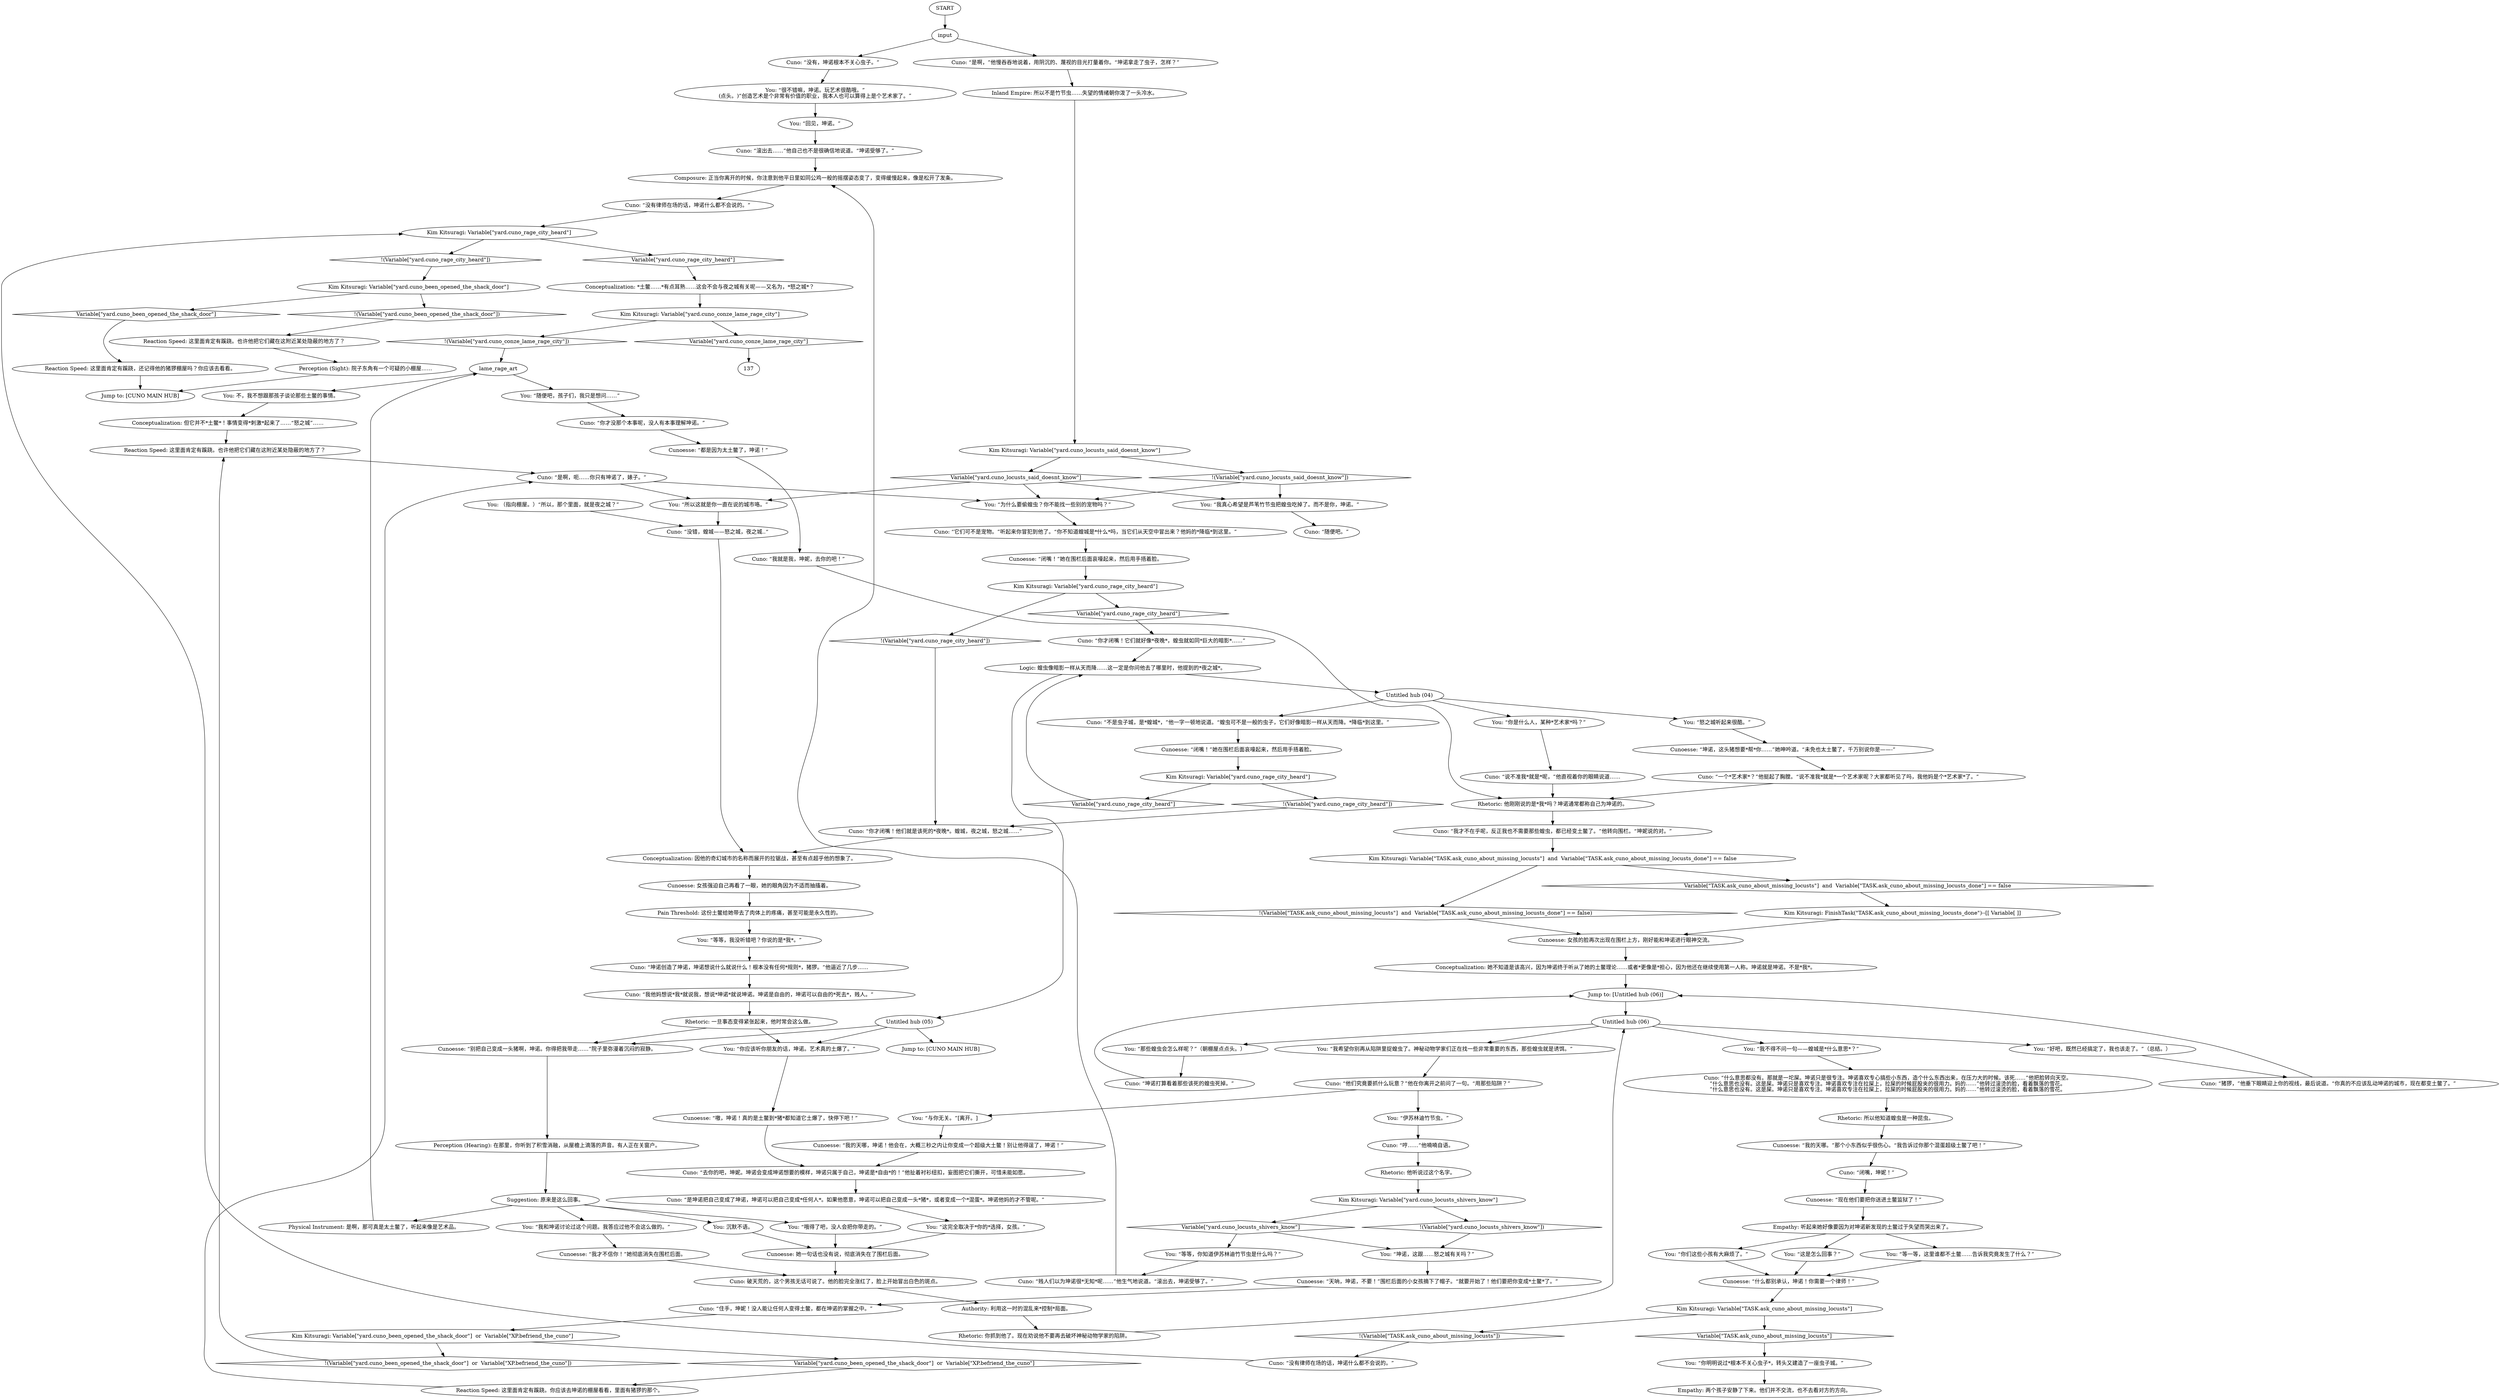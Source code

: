 # YARD / CUNO LOCUSTS
# Cuno's City of Locusts related content.
#* Futile.
#* I've been to shack and clicked on it.
# ==================================================
digraph G {
	  0 [label="START"];
	  1 [label="input"];
	  2 [label="Inland Empire: 所以不是竹节虫……失望的情绪朝你泼了一头冷水。"];
	  3 [label="Kim Kitsuragi: Variable[\"yard.cuno_rage_city_heard\"]"];
	  4 [label="Variable[\"yard.cuno_rage_city_heard\"]", shape=diamond];
	  5 [label="!(Variable[\"yard.cuno_rage_city_heard\"])", shape=diamond];
	  6 [label="Cuno: “没错，蝗城——怒之城，夜之城..“"];
	  7 [label="You: “你是什么人，某种*艺术家*吗？”"];
	  8 [label="You: “哦得了吧，没人会把你带走的。”"];
	  9 [label="Untitled hub (06)"];
	  10 [label="Cuno: “什么意思都没有。那就是一坨屎。坤诺只是很专注。坤诺喜欢专心搞些小东西，造个什么东西出来，在压力大的时候。该死……”他把脸转向天空。\n“什么意思也没有。这是屎。坤诺只是喜欢专注。坤诺喜欢专注在拉屎上，拉屎的时候屁股夹的很用力。妈的……”他转过滚烫的脸，看着飘落的雪花。\n“什么意思也没有。这是屎。坤诺只是喜欢专注。坤诺喜欢专注在拉屎上，拉屎的时候屁股夹的很用力。妈的……”他转过滚烫的脸，看着飘落的雪花。"];
	  11 [label="Cunoesse: “天呐，坤诺，不要！”围栏后面的小女孩摘下了帽子。“就要开始了！他们要把你变成*土鳖*了。”"];
	  12 [label="Rhetoric: 一旦事态变得紧张起来，他时常会这么做。"];
	  13 [label="Cunoesse: “我才不信你！”她彻底消失在围栏后面。"];
	  14 [label="Perception (Sight): 院子东角有一个可疑的小棚屋……"];
	  15 [label="You: “我真心希望是芦苇竹节虫把蝗虫吃掉了。而不是你，坤诺。”"];
	  16 [label="You: “那些蝗虫会怎么样呢？”（朝棚屋点点头。）"];
	  17 [label="You: “伊苏林迪竹节虫。”"];
	  18 [label="Rhetoric: 他听说过这个名字。"];
	  19 [label="Cunoesse: “什么都别承认，坤诺！你需要一个律师！”"];
	  20 [label="Kim Kitsuragi: Variable[\"yard.cuno_been_opened_the_shack_door\"]  or  Variable[\"XP.befriend_the_cuno\"]"];
	  21 [label="Variable[\"yard.cuno_been_opened_the_shack_door\"]  or  Variable[\"XP.befriend_the_cuno\"]", shape=diamond];
	  22 [label="!(Variable[\"yard.cuno_been_opened_the_shack_door\"]  or  Variable[\"XP.befriend_the_cuno\"])", shape=diamond];
	  23 [label="You: “我不得不问一句——蝗城是*什么意思*？”"];
	  24 [label="Cuno: “坤诺打算看着那些该死的蝗虫死掉。”"];
	  25 [label="You: “等等，你知道伊苏林迪竹节虫是什么吗？”"];
	  26 [label="Authority: 利用这一时的混乱来*控制*局面。"];
	  27 [label="Conceptualization: 但它并不*土鳖*！事情变得*刺激*起来了……“怒之城”……"];
	  28 [label="Rhetoric: 他刚刚说的是*我*吗？坤诺通常都称自己为坤诺的。"];
	  29 [label="Cuno: “你才没那个本事呢，没人有本事理解坤诺。”"];
	  30 [label="Composure: 正当你离开的时候，你注意到他平日里如同公鸡一般的摇摆姿态变了，变得缓慢起来，像是松开了发条。"];
	  31 [label="Kim Kitsuragi: Variable[\"TASK.ask_cuno_about_missing_locusts\"]  and  Variable[\"TASK.ask_cuno_about_missing_locusts_done\"] == false"];
	  32 [label="Variable[\"TASK.ask_cuno_about_missing_locusts\"]  and  Variable[\"TASK.ask_cuno_about_missing_locusts_done\"] == false", shape=diamond];
	  33 [label="!(Variable[\"TASK.ask_cuno_about_missing_locusts\"]  and  Variable[\"TASK.ask_cuno_about_missing_locusts_done\"] == false)", shape=diamond];
	  34 [label="Cunoesse: 女孩强迫自己再看了一眼，她的眼角因为不适而抽搐着。"];
	  35 [label="Cunoesse: 女孩的脸再次出现在围栏上方，刚好能和坤诺进行眼神交流。"];
	  36 [label="Empathy: 听起来她好像要因为对坤诺新发现的土鳖过于失望而哭出来了。"];
	  37 [label="You: “你们这些小孩有大麻烦了。”"];
	  38 [label="Reaction Speed: 这里面肯定有蹊跷。你应该去坤诺的棚屋看看，里面有猪猡的那个。"];
	  39 [label="Cuno: “它们可不是宠物。”听起来你冒犯到他了。“你不知道蝗城是*什么*吗，当它们从天空中冒出来？他妈的*降临*到这里。”"];
	  40 [label="Cuno: “闭嘴，坤妮！”"];
	  41 [label="You: “你应该听你朋友的话，坤诺。艺术真的土爆了。”"];
	  42 [label="Cuno: “你才闭嘴！它们就好像*夜晚*，蝗虫就如同*巨大的暗影*……”"];
	  43 [label="Cuno: “坤诺创造了坤诺，坤诺想说什么就说什么！根本没有任何*规则*，猪猡。”他逼近了几步……"];
	  44 [label="Conceptualization: 她不知道是该高兴，因为坤诺终于听从了她的土鳖理论……或者*更像是*担心，因为他还在继续使用第一人称。坤诺就是坤诺。不是*我*。"];
	  45 [label="Pain Threshold: 这份土鳖给她带去了肉体上的疼痛，甚至可能是永久性的。"];
	  46 [label="Cuno: “是坤诺把自己变成了坤诺，坤诺可以把自己变成*任何人*。如果他愿意，坤诺可以把自己变成一头*猪*，或者变成一个*混蛋*。坤诺他妈的才不管呢。”"];
	  47 [label="Kim Kitsuragi: FinishTask(\"TASK.ask_cuno_about_missing_locusts_done\")--[[ Variable[ ]]"];
	  48 [label="Suggestion: 原来是这么回事。"];
	  49 [label="Cunoesse: “坤诺，这头猪想要*帮*你……”她呻吟道。“未免也太土鳖了，千万别说你是——-”"];
	  50 [label="Cuno: “哼……”他喃喃自语。"];
	  51 [label="Conceptualization: 因他的奇幻城市的名称而展开的拉锯战，甚至有点超乎他的想象了。"];
	  52 [label="You: “我和坤诺讨论过这个问题。我答应过他不会这么做的。”"];
	  53 [label="You: “与你无关。”[离开。]"];
	  54 [label="Kim Kitsuragi: Variable[\"yard.cuno_rage_city_heard\"]"];
	  55 [label="Variable[\"yard.cuno_rage_city_heard\"]", shape=diamond];
	  56 [label="!(Variable[\"yard.cuno_rage_city_heard\"])", shape=diamond];
	  57 [label="Reaction Speed: 这里面肯定有蹊跷。也许他把它们藏在这附近某处隐蔽的地方了？"];
	  58 [label="You: “我希望你别再从陷阱里捉蝗虫了。神秘动物学家们正在找一些非常重要的东西，那些蝗虫就是诱饵。”"];
	  59 [label="Cuno: 破天荒的，这个男孩无话可说了。他的脸完全涨红了，脸上开始冒出白色的斑点。"];
	  60 [label="You: “好吧，既然已经搞定了，我也该走了。”（总结。）"];
	  61 [label="Cuno: “贱人们以为坤诺很*无知*呢……”他生气地说道。“滚出去，坤诺受够了。”"];
	  62 [label="lame_rage_art"];
	  63 [label="Reaction Speed: 这里面肯定有蹊跷，还记得他的猪猡棚屋吗？你应该去看看。"];
	  64 [label="Cunoesse: “现在他们要把你送进土鳖监狱了！”"];
	  65 [label="You: 不，我不想跟那孩子谈论那些土鳖的事情。"];
	  66 [label="Cuno: “住手，坤妮！没人能让任何人变得土鳖，都在坤诺的掌握之中。”"];
	  67 [label="You: 沉默不语。"];
	  68 [label="Cunoesse: “嗷，坤诺！真的是土鳖到*猪*都知道它土爆了，快停下吧！”"];
	  69 [label="Cunoesse: 她一句话也没有说，彻底消失在了围栏后面。"];
	  70 [label="You: “这是怎么回事？”"];
	  71 [label="Cuno: “我他妈想说*我*就说我，想说*坤诺*就说坤诺。坤诺是自由的，坤诺可以自由的*死去*，贱人。”"];
	  72 [label="Cunoesse: “闭嘴！”她在围栏后面哀嚎起来，然后用手捂着脸。"];
	  73 [label="Cuno: “说不准我*就是*呢，”他直视着你的眼睛说道……"];
	  74 [label="Perception (Hearing): 在那里，你听到了积雪消融，从屋檐上滴落的声音。有人正在关窗户。"];
	  75 [label="Rhetoric: 你抓到他了。现在劝说他不要再去破坏神秘动物学家的陷阱。"];
	  76 [label="Kim Kitsuragi: Variable[\"yard.cuno_rage_city_heard\"]"];
	  77 [label="Variable[\"yard.cuno_rage_city_heard\"]", shape=diamond];
	  78 [label="!(Variable[\"yard.cuno_rage_city_heard\"])", shape=diamond];
	  79 [label="Conceptualization: *土鳖……*有点耳熟……这会不会与夜之城有关呢——又名为，*怒之城*？"];
	  80 [label="Reaction Speed: 这里面肯定有蹊跷。也许他把它们藏在这附近某处隐蔽的地方了？"];
	  81 [label="Kim Kitsuragi: Variable[\"TASK.ask_cuno_about_missing_locusts\"]"];
	  82 [label="Variable[\"TASK.ask_cuno_about_missing_locusts\"]", shape=diamond];
	  83 [label="!(Variable[\"TASK.ask_cuno_about_missing_locusts\"])", shape=diamond];
	  84 [label="You: “为什么要偷蝗虫？你不能找一些别的宠物吗？”"];
	  85 [label="You: “怒之城听起来很酷。”"];
	  86 [label="Cuno: “滚出去……”他自己也不是很确信地说道。“坤诺受够了。”"];
	  87 [label="Cuno: “没有，坤诺根本不关心虫子。”"];
	  88 [label="You: “等一等，这里谁都不土鳖……告诉我究竟发生了什么？”"];
	  89 [label="Cuno: “没有律师在场的话，坤诺什么都不会说的。”"];
	  90 [label="Kim Kitsuragi: Variable[\"yard.cuno_conze_lame_rage_city\"]"];
	  91 [label="Variable[\"yard.cuno_conze_lame_rage_city\"]", shape=diamond];
	  92 [label="!(Variable[\"yard.cuno_conze_lame_rage_city\"])", shape=diamond];
	  93 [label="Kim Kitsuragi: Variable[\"yard.cuno_been_opened_the_shack_door\"]"];
	  94 [label="Variable[\"yard.cuno_been_opened_the_shack_door\"]", shape=diamond];
	  95 [label="!(Variable[\"yard.cuno_been_opened_the_shack_door\"])", shape=diamond];
	  96 [label="Cunoesse: “都是因为太土鳖了，坤诺！”"];
	  97 [label="Kim Kitsuragi: Variable[\"yard.cuno_locusts_said_doesnt_know\"]"];
	  98 [label="Variable[\"yard.cuno_locusts_said_doesnt_know\"]", shape=diamond];
	  99 [label="!(Variable[\"yard.cuno_locusts_said_doesnt_know\"])", shape=diamond];
	  100 [label="Cunoesse: “闭嘴！”她在围栏后面哀嚎起来，然后用手捂着脸。"];
	  101 [label="Logic: 蝗虫像暗影一样从天而降……这一定是你问他去了哪里时，他提到的*夜之城*。"];
	  102 [label="Cuno: “一个*艺术家*？”他挺起了胸膛。“说不准我*就是*一个艺术家呢？大家都听见了吗，我他妈是个*艺术家*了。”"];
	  103 [label="Cuno: “你才闭嘴！他们就是该死的*夜晚*。蝗城，夜之城，怒之城……”"];
	  104 [label="Cuno: “去你的吧，坤妮。坤诺会变成坤诺想要的模样，坤诺只属于自己，坤诺是*自由*的！”他扯着衬衫纽扣，妄图把它们撕开，可惜未能如愿。"];
	  105 [label="Kim Kitsuragi: Variable[\"yard.cuno_locusts_shivers_know\"]"];
	  106 [label="Variable[\"yard.cuno_locusts_shivers_know\"]", shape=diamond];
	  107 [label="!(Variable[\"yard.cuno_locusts_shivers_know\"])", shape=diamond];
	  108 [label="Jump to: [CUNO MAIN HUB]"];
	  109 [label="Cunoesse: “我的天哪。”那个小东西似乎很伤心。“我告诉过你那个混蛋超级土鳖了吧！”"];
	  110 [label="Cuno: “我就是我，坤妮，去你的吧！”"];
	  111 [label="Cuno: “是啊，”他慢吞吞地说着，用阴沉的、蔑视的目光打量着你。“坤诺拿走了虫子，怎样？”"];
	  112 [label="Jump to: [Untitled hub (06)]"];
	  113 [label="You: （指向棚屋。）“所以，那个里面，就是夜之城？”"];
	  114 [label="Untitled hub (04)"];
	  115 [label="You: “等等，我没听错吧？你说的是*我*。”"];
	  116 [label="Jump to: [CUNO MAIN HUB]"];
	  117 [label="Cuno: “是啊，呃……你只有坤诺了，婊子。”"];
	  118 [label="Cuno: “随便吧。”"];
	  119 [label="Cunoesse: “我的天哪，坤诺！他会在，大概三秒之内让你变成一个超级大土鳖！别让他得逞了，坤诺！”"];
	  120 [label="You: “回见，坤诺。”"];
	  121 [label="You: “坤诺，这跟……怒之城有关吗？”"];
	  122 [label="You: “随便吧，孩子们，我只是想问……”"];
	  123 [label="Cuno: “不是虫子城，是*蝗城*，”他一字一顿地说道。“蝗虫可不是一般的虫子，它们好像暗影一样从天而降。*降临*到这里。”"];
	  124 [label="Empathy: 两个孩子安静了下来。他们并不交流，也不去看对方的方向。"];
	  125 [label="Cuno: “没有律师在场的话，坤诺什么都不会说的。”"];
	  126 [label="You: “你明明说过*根本不关心虫子*，转头又建造了一座虫子城。”"];
	  127 [label="You: “所以这就是你一直在说的城市咯。”"];
	  128 [label="Untitled hub (05)"];
	  129 [label="Cuno: “我才不在乎呢，反正我也不需要那些蝗虫，都已经变土鳖了。”他转向围栏。“坤妮说的对。”"];
	  130 [label="Cuno: “他们究竟要抓什么玩意？”他在你离开之前问了一句。“用那些陷阱？”"];
	  131 [label="Cuno: “猪猡，”他垂下眼睛迎上你的视线，最后说道。“你真的不应该乱动坤诺的城市，现在都变土鳖了。”"];
	  132 [label="Rhetoric: 所以他知道蝗虫是一种昆虫。"];
	  133 [label="You: “很不错嘛，坤诺。玩艺术很酷哦。”\n(点头。)“创造艺术是个非常有价值的职业，我本人也可以算得上是个艺术家了。”"];
	  134 [label="Cunoesse: “别把自己变成一头猪啊，坤诺。你得把我带走……”院子里弥漫着沉闷的寂静。"];
	  135 [label="You: “这完全取决于*你的*选择，女孩。”"];
	  136 [label="Physical Instrument: 是啊，那可真是太土鳖了，听起来像是艺术品。"];
	  0 -> 1
	  1 -> 111
	  1 -> 87
	  2 -> 97
	  3 -> 4
	  3 -> 5
	  4 -> 101
	  5 -> 103
	  6 -> 51
	  7 -> 73
	  8 -> 69
	  9 -> 16
	  9 -> 58
	  9 -> 60
	  9 -> 23
	  10 -> 132
	  11 -> 66
	  12 -> 41
	  12 -> 134
	  13 -> 59
	  14 -> 108
	  15 -> 118
	  16 -> 24
	  17 -> 50
	  18 -> 105
	  19 -> 81
	  20 -> 21
	  20 -> 22
	  21 -> 38
	  22 -> 57
	  23 -> 10
	  24 -> 112
	  25 -> 61
	  26 -> 75
	  27 -> 57
	  28 -> 129
	  29 -> 96
	  30 -> 125
	  31 -> 32
	  31 -> 33
	  32 -> 47
	  33 -> 35
	  34 -> 45
	  35 -> 44
	  36 -> 88
	  36 -> 37
	  36 -> 70
	  37 -> 19
	  38 -> 117
	  39 -> 72
	  40 -> 64
	  41 -> 68
	  42 -> 101
	  43 -> 71
	  44 -> 112
	  45 -> 115
	  46 -> 135
	  47 -> 35
	  48 -> 136
	  48 -> 8
	  48 -> 67
	  48 -> 52
	  49 -> 102
	  50 -> 18
	  51 -> 34
	  52 -> 13
	  53 -> 119
	  54 -> 56
	  54 -> 55
	  55 -> 42
	  56 -> 103
	  57 -> 117
	  58 -> 130
	  59 -> 26
	  60 -> 131
	  61 -> 30
	  62 -> 65
	  62 -> 122
	  63 -> 108
	  64 -> 36
	  65 -> 27
	  66 -> 20
	  67 -> 69
	  68 -> 104
	  69 -> 59
	  70 -> 19
	  71 -> 12
	  72 -> 54
	  73 -> 28
	  74 -> 48
	  75 -> 9
	  76 -> 77
	  76 -> 78
	  77 -> 79
	  78 -> 93
	  79 -> 90
	  80 -> 14
	  81 -> 82
	  81 -> 83
	  82 -> 126
	  83 -> 89
	  84 -> 39
	  85 -> 49
	  86 -> 30
	  87 -> 133
	  88 -> 19
	  89 -> 76
	  90 -> 91
	  90 -> 92
	  91 -> 137
	  92 -> 62
	  93 -> 94
	  93 -> 95
	  94 -> 63
	  95 -> 80
	  96 -> 110
	  97 -> 98
	  97 -> 99
	  98 -> 127
	  98 -> 84
	  98 -> 15
	  99 -> 84
	  99 -> 15
	  100 -> 3
	  101 -> 128
	  101 -> 114
	  102 -> 28
	  103 -> 51
	  104 -> 46
	  105 -> 106
	  105 -> 107
	  106 -> 25
	  106 -> 121
	  107 -> 121
	  109 -> 40
	  110 -> 28
	  111 -> 2
	  112 -> 9
	  113 -> 6
	  114 -> 123
	  114 -> 85
	  114 -> 7
	  115 -> 43
	  117 -> 84
	  117 -> 127
	  119 -> 104
	  120 -> 86
	  121 -> 11
	  122 -> 29
	  123 -> 100
	  125 -> 76
	  126 -> 124
	  127 -> 6
	  128 -> 41
	  128 -> 116
	  128 -> 134
	  129 -> 31
	  130 -> 17
	  130 -> 53
	  131 -> 112
	  132 -> 109
	  133 -> 120
	  134 -> 74
	  135 -> 69
	  136 -> 62
}


